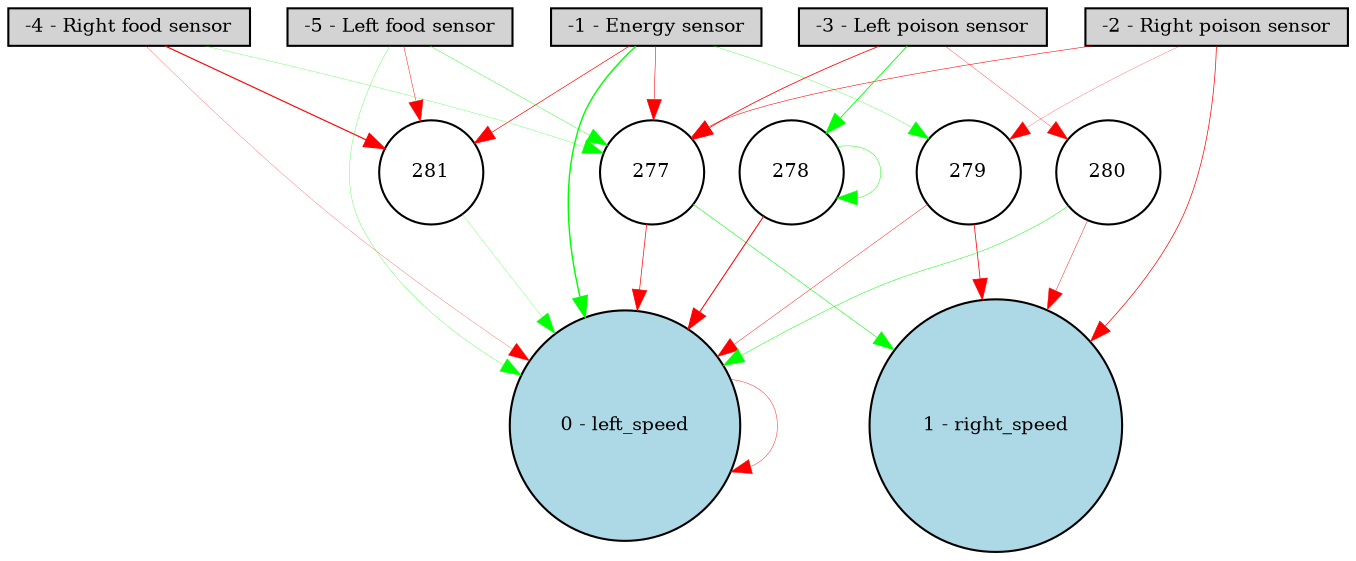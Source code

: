 digraph {
	node [fontsize=9 height=0.2 shape=circle width=0.2]
	"-1 - Energy sensor" [fillcolor=lightgray shape=box style=filled]
	"-2 - Right poison sensor" [fillcolor=lightgray shape=box style=filled]
	"-3 - Left poison sensor" [fillcolor=lightgray shape=box style=filled]
	"-4 - Right food sensor" [fillcolor=lightgray shape=box style=filled]
	"-5 - Left food sensor" [fillcolor=lightgray shape=box style=filled]
	"0 - left_speed" [fillcolor=lightblue style=filled]
	"1 - right_speed" [fillcolor=lightblue style=filled]
	277 [fillcolor=white style=filled]
	278 [fillcolor=white style=filled]
	279 [fillcolor=white style=filled]
	280 [fillcolor=white style=filled]
	281 [fillcolor=white style=filled]
	"-2 - Right poison sensor" -> 279 [color=red penwidth=0.12068483183432077 style=solid]
	"0 - left_speed" -> "0 - left_speed" [color=red penwidth=0.19434526379484168 style=solid]
	"-3 - Left poison sensor" -> 280 [color=red penwidth=0.15050910465964573 style=solid]
	279 -> "1 - right_speed" [color=red penwidth=0.3678997699661156 style=solid]
	"-3 - Left poison sensor" -> 278 [color=green penwidth=0.42226745537122934 style=solid]
	278 -> "0 - left_speed" [color=red penwidth=0.49729313442868106 style=solid]
	"-5 - Left food sensor" -> 277 [color=green penwidth=0.18203860888667284 style=solid]
	"-5 - Left food sensor" -> "0 - left_speed" [color=green penwidth=0.1369993524301366 style=solid]
	"-1 - Energy sensor" -> 277 [color=red penwidth=0.2727771901450188 style=solid]
	281 -> "0 - left_speed" [color=green penwidth=0.11171527499896858 style=solid]
	"-4 - Right food sensor" -> "0 - left_speed" [color=red penwidth=0.11504893540085755 style=solid]
	277 -> "0 - left_speed" [color=red penwidth=0.3319912331407465 style=solid]
	"-1 - Energy sensor" -> 279 [color=green penwidth=0.14484611038177084 style=solid]
	280 -> "1 - right_speed" [color=red penwidth=0.20138993824090737 style=solid]
	"-2 - Right poison sensor" -> 277 [color=red penwidth=0.2641970240287964 style=solid]
	"-4 - Right food sensor" -> 277 [color=green penwidth=0.12305067183676477 style=solid]
	"-1 - Energy sensor" -> 281 [color=red penwidth=0.32388689092062206 style=solid]
	280 -> "0 - left_speed" [color=green penwidth=0.22813121824751098 style=solid]
	278 -> 278 [color=green penwidth=0.21465984527674764 style=solid]
	"-3 - Left poison sensor" -> 277 [color=red penwidth=0.38734644414567954 style=solid]
	"-4 - Right food sensor" -> 281 [color=red penwidth=0.5515305852962336 style=solid]
	"-1 - Energy sensor" -> "0 - left_speed" [color=green penwidth=0.6865234183416399 style=solid]
	277 -> "1 - right_speed" [color=green penwidth=0.26989109792230853 style=solid]
	279 -> "0 - left_speed" [color=red penwidth=0.2035029941843585 style=solid]
	"-2 - Right poison sensor" -> "1 - right_speed" [color=red penwidth=0.3398122191090882 style=solid]
	"-5 - Left food sensor" -> 281 [color=red penwidth=0.2139536877965335 style=solid]
}
